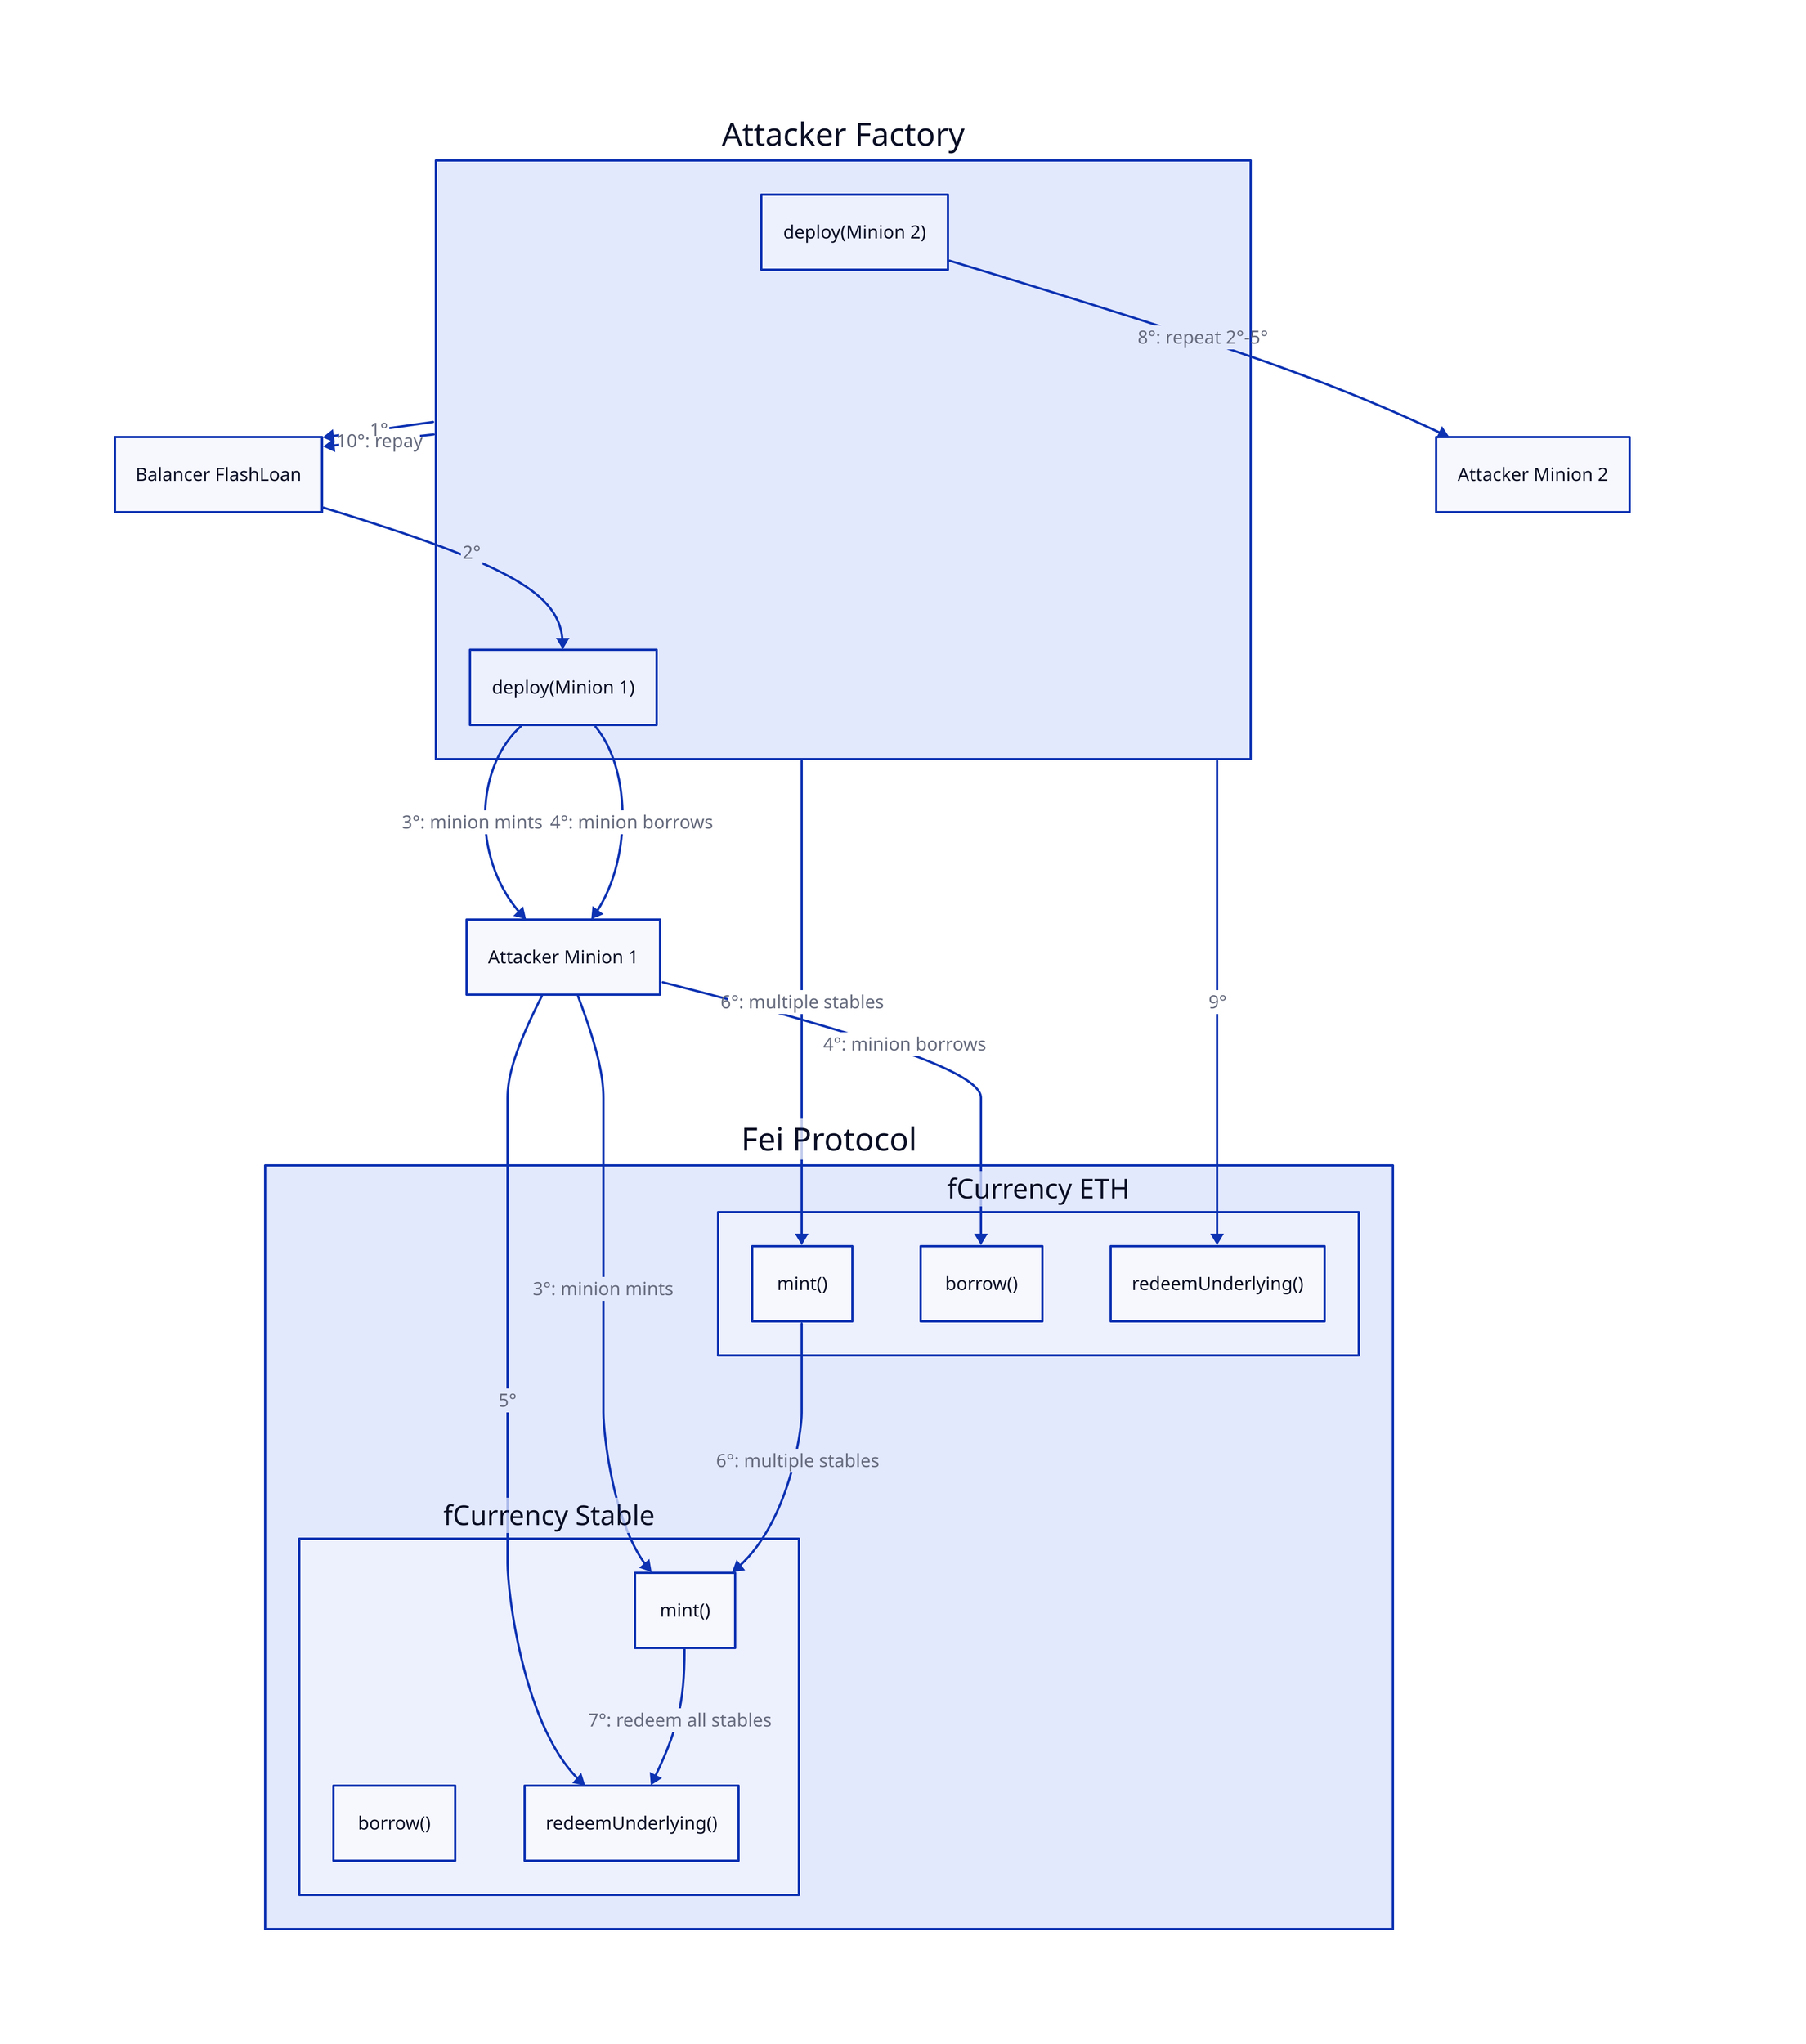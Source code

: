 balancer:  Balancer FlashLoan

AttackerCommander: Attacker Factory {
    deployOne: deploy(Minion 1)
    deployTwo: deploy(Minion 2)
}

AttackerMinion: Attacker Minion 1
AttackerMinionTwo: Attacker Minion 2

fei: Fei Protocol {
    fCurrencyETH: fCurrency ETH {
        mintETH: mint()
        borrowETH: borrow()
        redeemETH: redeemUnderlying()
    }

    fCurrencyStable: fCurrency Stable {
        mintStable: mint()
        borrowStable: borrow()
        redeemStable: redeemUnderlying()
    }
}



AttackerCommander -> balancer: 1°
balancer -> AttackerCommander.deployOne: 2°
AttackerCommander.deployOne -> AttackerMinion -> fei.fCurrencyStable.mintStable: 3°: minion mints
AttackerCommander.deployOne -> AttackerMinion -> fei.fCurrencyETH.borrowETH: 4°: minion borrows
AttackerMinion -> fei.fCurrencyStable.redeemStable: 5°
AttackerCommander -> fei.fCurrencyETH.mintETH -> fei.fCurrencyStable.mintStable: 6°: multiple stables
fei.fCurrencyStable.mintStable -> fei.fCurrencyStable.redeemStable: 7°: redeem all stables
AttackerCommander.deployTwo -> AttackerMinionTwo: 8°: repeat 2°-5°
AttackerCommander -> fei.fCurrencyETH.redeemETH: 9°
AttackerCommander -> balancer: 10°: repay

  explanation: |md
    # Fei Protocol
    - Reentrancy
    - Undercollateralized borrows
  |
  